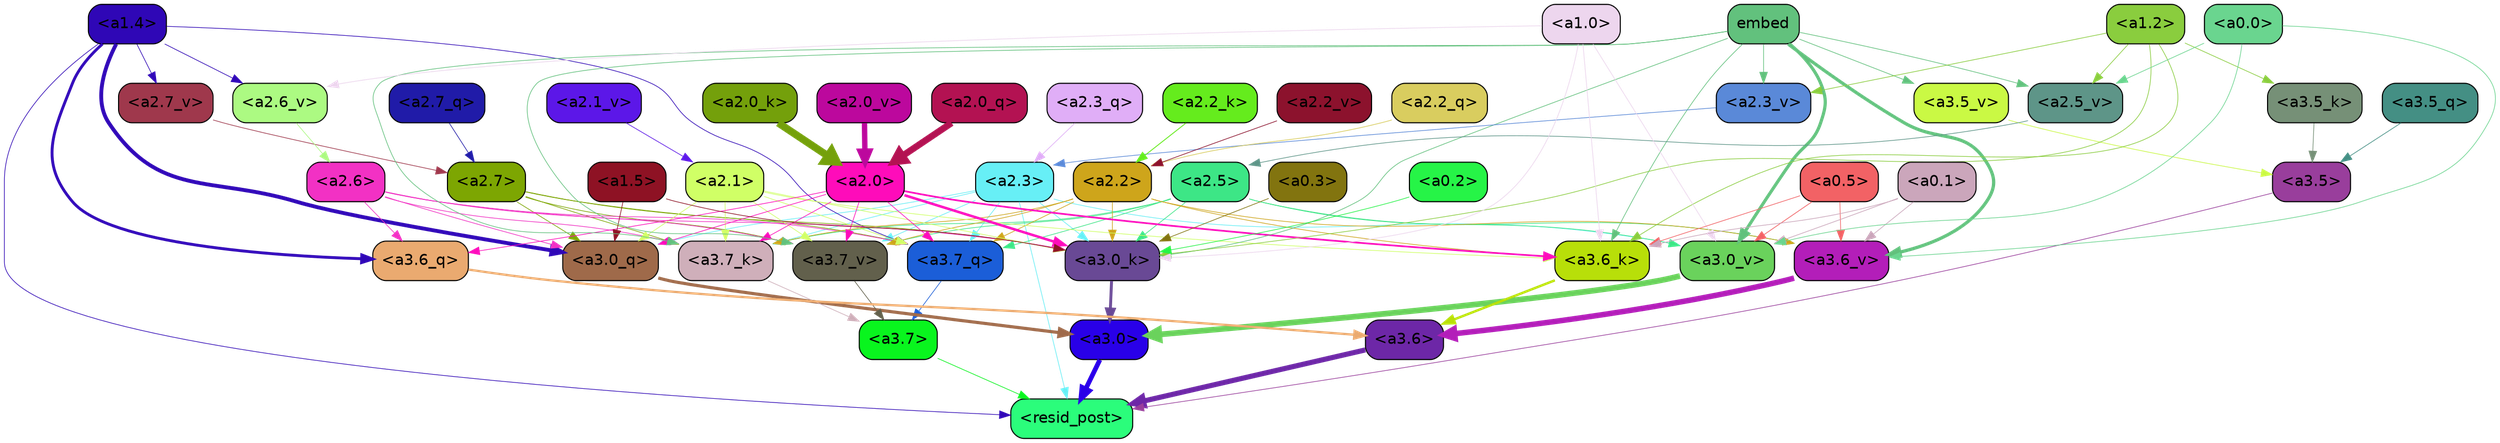 strict digraph "" {
	graph [bgcolor=transparent,
		layout=dot,
		overlap=false,
		splines=true
	];
	"<a3.7>"	[color=black,
		fillcolor="#09f51e",
		fontname=Helvetica,
		shape=box,
		style="filled, rounded"];
	"<resid_post>"	[color=black,
		fillcolor="#2bfd7b",
		fontname=Helvetica,
		shape=box,
		style="filled, rounded"];
	"<a3.7>" -> "<resid_post>"	[color="#09f51e",
		penwidth=0.6];
	"<a3.6>"	[color=black,
		fillcolor="#6d27a7",
		fontname=Helvetica,
		shape=box,
		style="filled, rounded"];
	"<a3.6>" -> "<resid_post>"	[color="#6d27a7",
		penwidth=4.6696330308914185];
	"<a3.5>"	[color=black,
		fillcolor="#993e9c",
		fontname=Helvetica,
		shape=box,
		style="filled, rounded"];
	"<a3.5>" -> "<resid_post>"	[color="#993e9c",
		penwidth=0.6];
	"<a3.0>"	[color=black,
		fillcolor="#2900e8",
		fontname=Helvetica,
		shape=box,
		style="filled, rounded"];
	"<a3.0>" -> "<resid_post>"	[color="#2900e8",
		penwidth=4.282557368278503];
	"<a2.3>"	[color=black,
		fillcolor="#67eff6",
		fontname=Helvetica,
		shape=box,
		style="filled, rounded"];
	"<a2.3>" -> "<resid_post>"	[color="#67eff6",
		penwidth=0.6];
	"<a3.7_q>"	[color=black,
		fillcolor="#1b5ed8",
		fontname=Helvetica,
		shape=box,
		style="filled, rounded"];
	"<a2.3>" -> "<a3.7_q>"	[color="#67eff6",
		penwidth=0.6];
	"<a3.0_q>"	[color=black,
		fillcolor="#9f6a4a",
		fontname=Helvetica,
		shape=box,
		style="filled, rounded"];
	"<a2.3>" -> "<a3.0_q>"	[color="#67eff6",
		penwidth=0.6];
	"<a3.7_k>"	[color=black,
		fillcolor="#cfafba",
		fontname=Helvetica,
		shape=box,
		style="filled, rounded"];
	"<a2.3>" -> "<a3.7_k>"	[color="#67eff6",
		penwidth=0.6];
	"<a3.0_k>"	[color=black,
		fillcolor="#694995",
		fontname=Helvetica,
		shape=box,
		style="filled, rounded"];
	"<a2.3>" -> "<a3.0_k>"	[color="#67eff6",
		penwidth=0.6];
	"<a3.7_v>"	[color=black,
		fillcolor="#62604c",
		fontname=Helvetica,
		shape=box,
		style="filled, rounded"];
	"<a2.3>" -> "<a3.7_v>"	[color="#67eff6",
		penwidth=0.6];
	"<a3.0_v>"	[color=black,
		fillcolor="#6ad25c",
		fontname=Helvetica,
		shape=box,
		style="filled, rounded"];
	"<a2.3>" -> "<a3.0_v>"	[color="#67eff6",
		penwidth=0.6];
	"<a1.4>"	[color=black,
		fillcolor="#2f07b6",
		fontname=Helvetica,
		shape=box,
		style="filled, rounded"];
	"<a1.4>" -> "<resid_post>"	[color="#2f07b6",
		penwidth=0.6];
	"<a1.4>" -> "<a3.7_q>"	[color="#2f07b6",
		penwidth=0.6];
	"<a3.6_q>"	[color=black,
		fillcolor="#eaaa70",
		fontname=Helvetica,
		shape=box,
		style="filled, rounded"];
	"<a1.4>" -> "<a3.6_q>"	[color="#2f07b6",
		penwidth=2.6073555648326874];
	"<a1.4>" -> "<a3.0_q>"	[color="#2f07b6",
		penwidth=3.4971605762839317];
	"<a2.7_v>"	[color=black,
		fillcolor="#9f384c",
		fontname=Helvetica,
		shape=box,
		style="filled, rounded"];
	"<a1.4>" -> "<a2.7_v>"	[color="#2f07b6",
		penwidth=0.6];
	"<a2.6_v>"	[color=black,
		fillcolor="#acfa82",
		fontname=Helvetica,
		shape=box,
		style="filled, rounded"];
	"<a1.4>" -> "<a2.6_v>"	[color="#2f07b6",
		penwidth=0.6];
	"<a3.7_q>" -> "<a3.7>"	[color="#1b5ed8",
		penwidth=0.6];
	"<a3.6_q>" -> "<a3.6>"	[color="#eaaa70",
		penwidth=2.03758105635643];
	"<a3.5_q>"	[color=black,
		fillcolor="#448f84",
		fontname=Helvetica,
		shape=box,
		style="filled, rounded"];
	"<a3.5_q>" -> "<a3.5>"	[color="#448f84",
		penwidth=0.6];
	"<a3.0_q>" -> "<a3.0>"	[color="#9f6a4a",
		penwidth=2.8638100624084473];
	"<a3.7_k>" -> "<a3.7>"	[color="#cfafba",
		penwidth=0.6];
	"<a3.6_k>"	[color=black,
		fillcolor="#b8df09",
		fontname=Helvetica,
		shape=box,
		style="filled, rounded"];
	"<a3.6_k>" -> "<a3.6>"	[color="#b8df09",
		penwidth=2.174198240041733];
	"<a3.5_k>"	[color=black,
		fillcolor="#769077",
		fontname=Helvetica,
		shape=box,
		style="filled, rounded"];
	"<a3.5_k>" -> "<a3.5>"	[color="#769077",
		penwidth=0.6];
	"<a3.0_k>" -> "<a3.0>"	[color="#694995",
		penwidth=2.6274144649505615];
	"<a3.7_v>" -> "<a3.7>"	[color="#62604c",
		penwidth=0.6];
	"<a3.6_v>"	[color=black,
		fillcolor="#b31eb9",
		fontname=Helvetica,
		shape=box,
		style="filled, rounded"];
	"<a3.6_v>" -> "<a3.6>"	[color="#b31eb9",
		penwidth=5.002329230308533];
	"<a3.5_v>"	[color=black,
		fillcolor="#caf944",
		fontname=Helvetica,
		shape=box,
		style="filled, rounded"];
	"<a3.5_v>" -> "<a3.5>"	[color="#caf944",
		penwidth=0.6];
	"<a3.0_v>" -> "<a3.0>"	[color="#6ad25c",
		penwidth=5.188832879066467];
	"<a2.7>"	[color=black,
		fillcolor="#7da602",
		fontname=Helvetica,
		shape=box,
		style="filled, rounded"];
	"<a2.7>" -> "<a3.7_q>"	[color="#7da602",
		penwidth=0.6];
	"<a2.7>" -> "<a3.0_q>"	[color="#7da602",
		penwidth=0.6];
	"<a2.7>" -> "<a3.7_k>"	[color="#7da602",
		penwidth=0.6];
	"<a2.7>" -> "<a3.0_k>"	[color="#7da602",
		penwidth=0.6];
	"<a2.7>" -> "<a3.7_v>"	[color="#7da602",
		penwidth=0.6];
	"<a2.6>"	[color=black,
		fillcolor="#f231c4",
		fontname=Helvetica,
		shape=box,
		style="filled, rounded"];
	"<a2.6>" -> "<a3.7_q>"	[color="#f231c4",
		penwidth=0.6];
	"<a2.6>" -> "<a3.6_q>"	[color="#f231c4",
		penwidth=0.6];
	"<a2.6>" -> "<a3.0_q>"	[color="#f231c4",
		penwidth=0.6];
	"<a2.6>" -> "<a3.7_k>"	[color="#f231c4",
		penwidth=0.6];
	"<a2.6>" -> "<a3.0_k>"	[color="#f231c4",
		penwidth=0.6];
	"<a2.6>" -> "<a3.7_v>"	[color="#f231c4",
		penwidth=0.6];
	"<a2.5>"	[color=black,
		fillcolor="#3de686",
		fontname=Helvetica,
		shape=box,
		style="filled, rounded"];
	"<a2.5>" -> "<a3.7_q>"	[color="#3de686",
		penwidth=0.6];
	"<a2.5>" -> "<a3.7_k>"	[color="#3de686",
		penwidth=0.6];
	"<a2.5>" -> "<a3.0_k>"	[color="#3de686",
		penwidth=0.6];
	"<a2.5>" -> "<a3.7_v>"	[color="#3de686",
		penwidth=0.6];
	"<a2.5>" -> "<a3.6_v>"	[color="#3de686",
		penwidth=0.6];
	"<a2.5>" -> "<a3.0_v>"	[color="#3de686",
		penwidth=0.6];
	"<a2.2>"	[color=black,
		fillcolor="#cea51b",
		fontname=Helvetica,
		shape=box,
		style="filled, rounded"];
	"<a2.2>" -> "<a3.7_q>"	[color="#cea51b",
		penwidth=0.6];
	"<a2.2>" -> "<a3.7_k>"	[color="#cea51b",
		penwidth=0.6];
	"<a2.2>" -> "<a3.6_k>"	[color="#cea51b",
		penwidth=0.6];
	"<a2.2>" -> "<a3.0_k>"	[color="#cea51b",
		penwidth=0.6];
	"<a2.2>" -> "<a3.7_v>"	[color="#cea51b",
		penwidth=0.6];
	"<a2.2>" -> "<a3.6_v>"	[color="#cea51b",
		penwidth=0.6];
	"<a2.1>"	[color=black,
		fillcolor="#d0ff66",
		fontname=Helvetica,
		shape=box,
		style="filled, rounded"];
	"<a2.1>" -> "<a3.7_q>"	[color="#d0ff66",
		penwidth=0.6];
	"<a2.1>" -> "<a3.0_q>"	[color="#d0ff66",
		penwidth=0.6];
	"<a2.1>" -> "<a3.7_k>"	[color="#d0ff66",
		penwidth=0.6];
	"<a2.1>" -> "<a3.6_k>"	[color="#d0ff66",
		penwidth=0.6];
	"<a2.1>" -> "<a3.0_k>"	[color="#d0ff66",
		penwidth=0.6];
	"<a2.1>" -> "<a3.7_v>"	[color="#d0ff66",
		penwidth=0.6];
	"<a2.0>"	[color=black,
		fillcolor="#fe0cba",
		fontname=Helvetica,
		shape=box,
		style="filled, rounded"];
	"<a2.0>" -> "<a3.7_q>"	[color="#fe0cba",
		penwidth=0.6];
	"<a2.0>" -> "<a3.6_q>"	[color="#fe0cba",
		penwidth=0.6];
	"<a2.0>" -> "<a3.0_q>"	[color="#fe0cba",
		penwidth=0.6];
	"<a2.0>" -> "<a3.7_k>"	[color="#fe0cba",
		penwidth=0.6];
	"<a2.0>" -> "<a3.6_k>"	[color="#fe0cba",
		penwidth=1.5568191409111023];
	"<a2.0>" -> "<a3.0_k>"	[color="#fe0cba",
		penwidth=2.270527422428131];
	"<a2.0>" -> "<a3.7_v>"	[color="#fe0cba",
		penwidth=0.6];
	"<a1.5>"	[color=black,
		fillcolor="#8e1224",
		fontname=Helvetica,
		shape=box,
		style="filled, rounded"];
	"<a1.5>" -> "<a3.0_q>"	[color="#8e1224",
		penwidth=0.6];
	"<a1.5>" -> "<a3.0_k>"	[color="#8e1224",
		penwidth=0.6];
	embed	[color=black,
		fillcolor="#62c17d",
		fontname=Helvetica,
		shape=box,
		style="filled, rounded"];
	embed -> "<a3.7_k>"	[color="#62c17d",
		penwidth=0.6];
	embed -> "<a3.6_k>"	[color="#62c17d",
		penwidth=0.6];
	embed -> "<a3.0_k>"	[color="#62c17d",
		penwidth=0.6];
	embed -> "<a3.7_v>"	[color="#62c17d",
		penwidth=0.6];
	embed -> "<a3.6_v>"	[color="#62c17d",
		penwidth=2.9588699340820312];
	embed -> "<a3.5_v>"	[color="#62c17d",
		penwidth=0.6];
	embed -> "<a3.0_v>"	[color="#62c17d",
		penwidth=2.8686431646347046];
	"<a2.5_v>"	[color=black,
		fillcolor="#5e9588",
		fontname=Helvetica,
		shape=box,
		style="filled, rounded"];
	embed -> "<a2.5_v>"	[color="#62c17d",
		penwidth=0.6];
	"<a2.3_v>"	[color=black,
		fillcolor="#5a89d8",
		fontname=Helvetica,
		shape=box,
		style="filled, rounded"];
	embed -> "<a2.3_v>"	[color="#62c17d",
		penwidth=0.6];
	"<a1.2>"	[color=black,
		fillcolor="#8acd3e",
		fontname=Helvetica,
		shape=box,
		style="filled, rounded"];
	"<a1.2>" -> "<a3.6_k>"	[color="#8acd3e",
		penwidth=0.6];
	"<a1.2>" -> "<a3.5_k>"	[color="#8acd3e",
		penwidth=0.6];
	"<a1.2>" -> "<a3.0_k>"	[color="#8acd3e",
		penwidth=0.6];
	"<a1.2>" -> "<a2.5_v>"	[color="#8acd3e",
		penwidth=0.6];
	"<a1.2>" -> "<a2.3_v>"	[color="#8acd3e",
		penwidth=0.6];
	"<a1.0>"	[color=black,
		fillcolor="#edd6ee",
		fontname=Helvetica,
		shape=box,
		style="filled, rounded"];
	"<a1.0>" -> "<a3.6_k>"	[color="#edd6ee",
		penwidth=0.6];
	"<a1.0>" -> "<a3.0_k>"	[color="#edd6ee",
		penwidth=0.6];
	"<a1.0>" -> "<a3.0_v>"	[color="#edd6ee",
		penwidth=0.6];
	"<a1.0>" -> "<a2.6_v>"	[color="#edd6ee",
		penwidth=0.6];
	"<a0.5>"	[color=black,
		fillcolor="#f26265",
		fontname=Helvetica,
		shape=box,
		style="filled, rounded"];
	"<a0.5>" -> "<a3.6_k>"	[color="#f26265",
		penwidth=0.6];
	"<a0.5>" -> "<a3.6_v>"	[color="#f26265",
		penwidth=0.6];
	"<a0.5>" -> "<a3.0_v>"	[color="#f26265",
		penwidth=0.6421224474906921];
	"<a0.1>"	[color=black,
		fillcolor="#cba6bb",
		fontname=Helvetica,
		shape=box,
		style="filled, rounded"];
	"<a0.1>" -> "<a3.6_k>"	[color="#cba6bb",
		penwidth=0.6];
	"<a0.1>" -> "<a3.6_v>"	[color="#cba6bb",
		penwidth=0.6];
	"<a0.1>" -> "<a3.0_v>"	[color="#cba6bb",
		penwidth=0.6];
	"<a0.3>"	[color=black,
		fillcolor="#82740f",
		fontname=Helvetica,
		shape=box,
		style="filled, rounded"];
	"<a0.3>" -> "<a3.0_k>"	[color="#82740f",
		penwidth=0.6];
	"<a0.2>"	[color=black,
		fillcolor="#26f447",
		fontname=Helvetica,
		shape=box,
		style="filled, rounded"];
	"<a0.2>" -> "<a3.0_k>"	[color="#26f447",
		penwidth=0.6];
	"<a0.0>"	[color=black,
		fillcolor="#6ad58f",
		fontname=Helvetica,
		shape=box,
		style="filled, rounded"];
	"<a0.0>" -> "<a3.6_v>"	[color="#6ad58f",
		penwidth=0.6];
	"<a0.0>" -> "<a3.0_v>"	[color="#6ad58f",
		penwidth=0.6];
	"<a0.0>" -> "<a2.5_v>"	[color="#6ad58f",
		penwidth=0.6];
	"<a2.7_q>"	[color=black,
		fillcolor="#201ba8",
		fontname=Helvetica,
		shape=box,
		style="filled, rounded"];
	"<a2.7_q>" -> "<a2.7>"	[color="#201ba8",
		penwidth=0.6];
	"<a2.3_q>"	[color=black,
		fillcolor="#e0aef7",
		fontname=Helvetica,
		shape=box,
		style="filled, rounded"];
	"<a2.3_q>" -> "<a2.3>"	[color="#e0aef7",
		penwidth=0.6];
	"<a2.2_q>"	[color=black,
		fillcolor="#d9cd5f",
		fontname=Helvetica,
		shape=box,
		style="filled, rounded"];
	"<a2.2_q>" -> "<a2.2>"	[color="#d9cd5f",
		penwidth=0.6340763568878174];
	"<a2.0_q>"	[color=black,
		fillcolor="#b31252",
		fontname=Helvetica,
		shape=box,
		style="filled, rounded"];
	"<a2.0_q>" -> "<a2.0>"	[color="#b31252",
		penwidth=6.0160088539123535];
	"<a2.2_k>"	[color=black,
		fillcolor="#65ec1d",
		fontname=Helvetica,
		shape=box,
		style="filled, rounded"];
	"<a2.2_k>" -> "<a2.2>"	[color="#65ec1d",
		penwidth=0.7764816284179688];
	"<a2.0_k>"	[color=black,
		fillcolor="#74a00b",
		fontname=Helvetica,
		shape=box,
		style="filled, rounded"];
	"<a2.0_k>" -> "<a2.0>"	[color="#74a00b",
		penwidth=6.773025274276733];
	"<a2.7_v>" -> "<a2.7>"	[color="#9f384c",
		penwidth=0.6];
	"<a2.6_v>" -> "<a2.6>"	[color="#acfa82",
		penwidth=0.6];
	"<a2.5_v>" -> "<a2.5>"	[color="#5e9588",
		penwidth=0.6];
	"<a2.3_v>" -> "<a2.3>"	[color="#5a89d8",
		penwidth=0.6];
	"<a2.2_v>"	[color=black,
		fillcolor="#8c122d",
		fontname=Helvetica,
		shape=box,
		style="filled, rounded"];
	"<a2.2_v>" -> "<a2.2>"	[color="#8c122d",
		penwidth=0.6];
	"<a2.1_v>"	[color=black,
		fillcolor="#5c17e8",
		fontname=Helvetica,
		shape=box,
		style="filled, rounded"];
	"<a2.1_v>" -> "<a2.1>"	[color="#5c17e8",
		penwidth=0.6];
	"<a2.0_v>"	[color=black,
		fillcolor="#bc089d",
		fontname=Helvetica,
		shape=box,
		style="filled, rounded"];
	"<a2.0_v>" -> "<a2.0>"	[color="#bc089d",
		penwidth=4.906715989112854];
}
